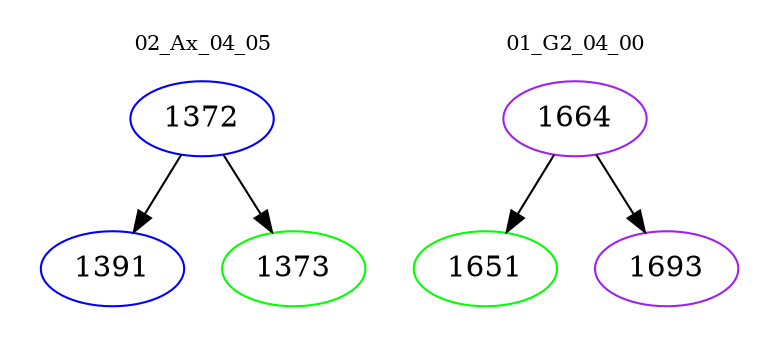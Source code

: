 digraph{
subgraph cluster_0 {
color = white
label = "02_Ax_04_05";
fontsize=10;
T0_1372 [label="1372", color="blue"]
T0_1372 -> T0_1391 [color="black"]
T0_1391 [label="1391", color="blue"]
T0_1372 -> T0_1373 [color="black"]
T0_1373 [label="1373", color="green"]
}
subgraph cluster_1 {
color = white
label = "01_G2_04_00";
fontsize=10;
T1_1664 [label="1664", color="purple"]
T1_1664 -> T1_1651 [color="black"]
T1_1651 [label="1651", color="green"]
T1_1664 -> T1_1693 [color="black"]
T1_1693 [label="1693", color="purple"]
}
}
